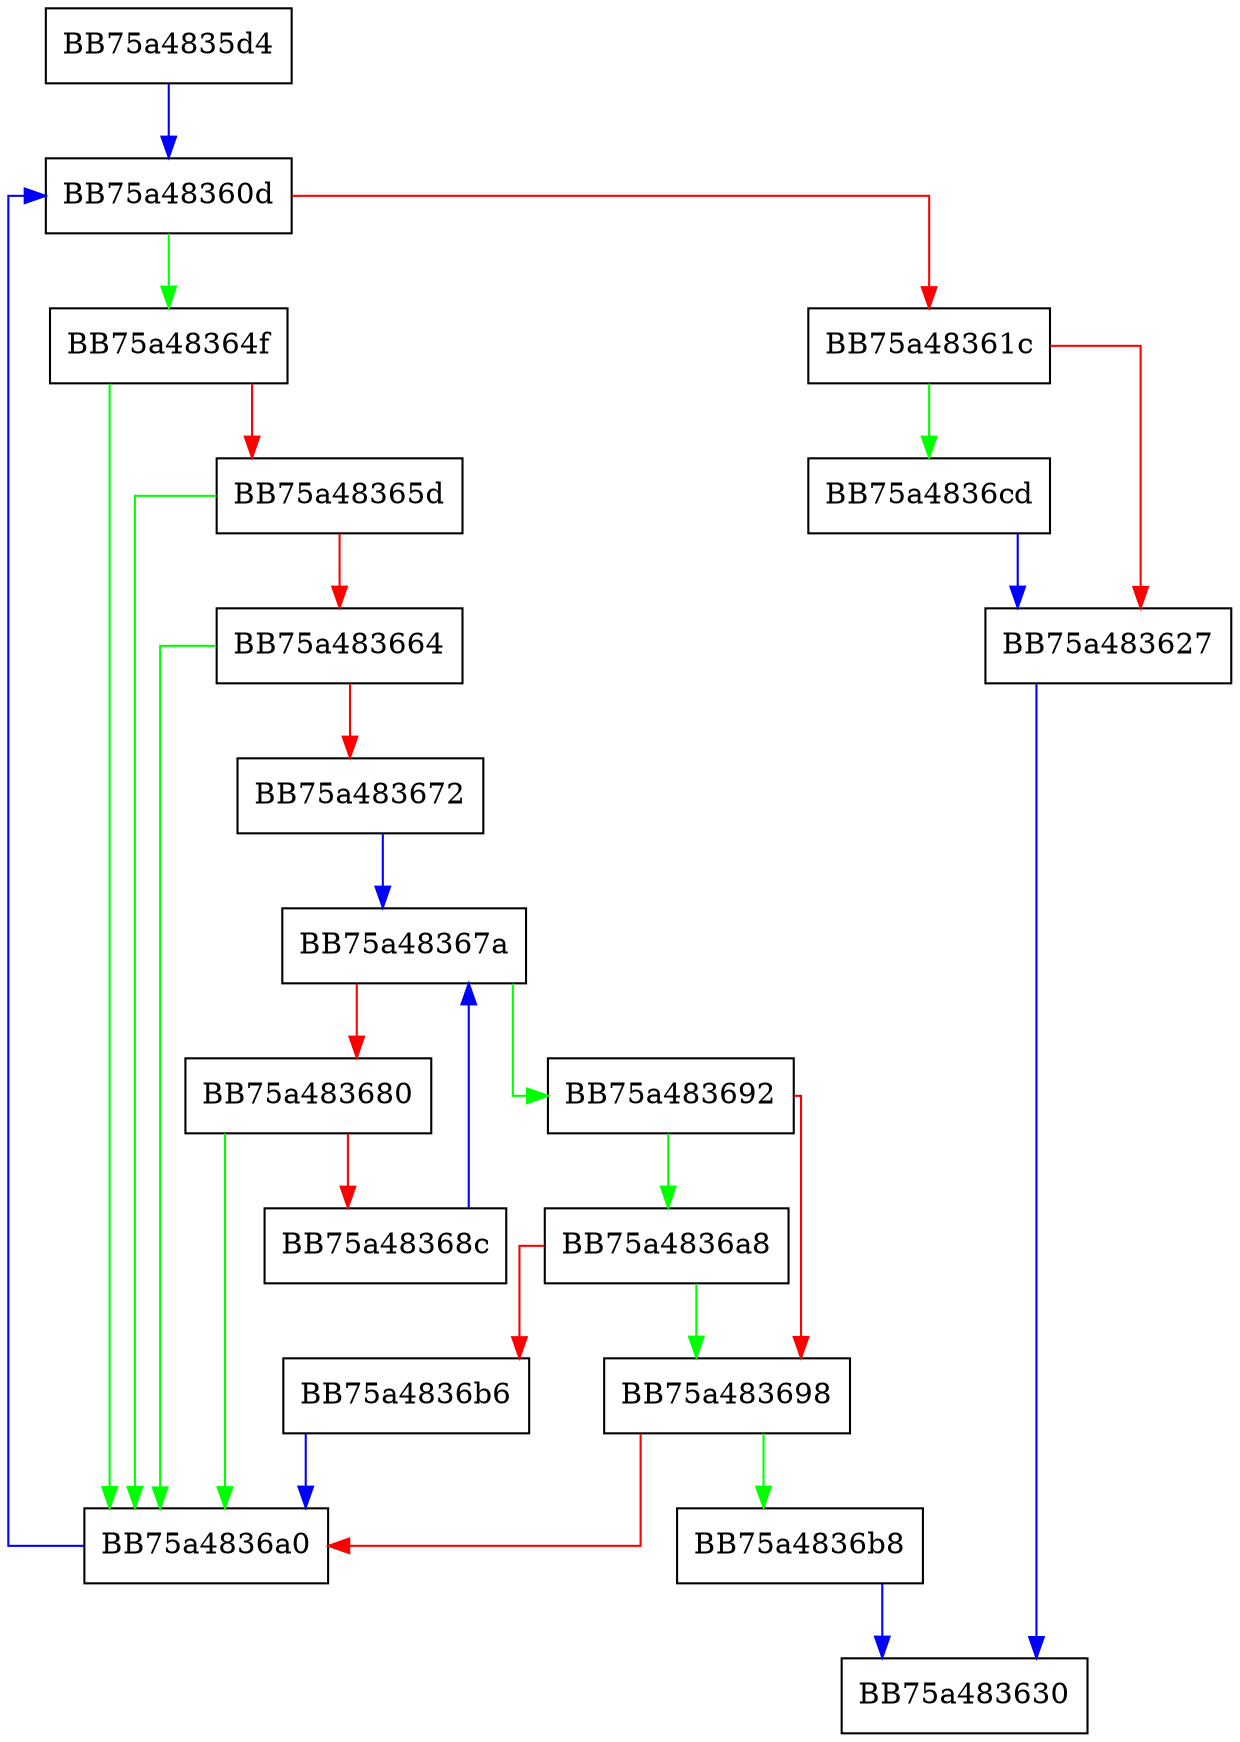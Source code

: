 digraph search_l {
  node [shape="box"];
  graph [splines=ortho];
  BB75a4835d4 -> BB75a48360d [color="blue"];
  BB75a48360d -> BB75a48364f [color="green"];
  BB75a48360d -> BB75a48361c [color="red"];
  BB75a48361c -> BB75a4836cd [color="green"];
  BB75a48361c -> BB75a483627 [color="red"];
  BB75a483627 -> BB75a483630 [color="blue"];
  BB75a48364f -> BB75a4836a0 [color="green"];
  BB75a48364f -> BB75a48365d [color="red"];
  BB75a48365d -> BB75a4836a0 [color="green"];
  BB75a48365d -> BB75a483664 [color="red"];
  BB75a483664 -> BB75a4836a0 [color="green"];
  BB75a483664 -> BB75a483672 [color="red"];
  BB75a483672 -> BB75a48367a [color="blue"];
  BB75a48367a -> BB75a483692 [color="green"];
  BB75a48367a -> BB75a483680 [color="red"];
  BB75a483680 -> BB75a4836a0 [color="green"];
  BB75a483680 -> BB75a48368c [color="red"];
  BB75a48368c -> BB75a48367a [color="blue"];
  BB75a483692 -> BB75a4836a8 [color="green"];
  BB75a483692 -> BB75a483698 [color="red"];
  BB75a483698 -> BB75a4836b8 [color="green"];
  BB75a483698 -> BB75a4836a0 [color="red"];
  BB75a4836a0 -> BB75a48360d [color="blue"];
  BB75a4836a8 -> BB75a483698 [color="green"];
  BB75a4836a8 -> BB75a4836b6 [color="red"];
  BB75a4836b6 -> BB75a4836a0 [color="blue"];
  BB75a4836b8 -> BB75a483630 [color="blue"];
  BB75a4836cd -> BB75a483627 [color="blue"];
}